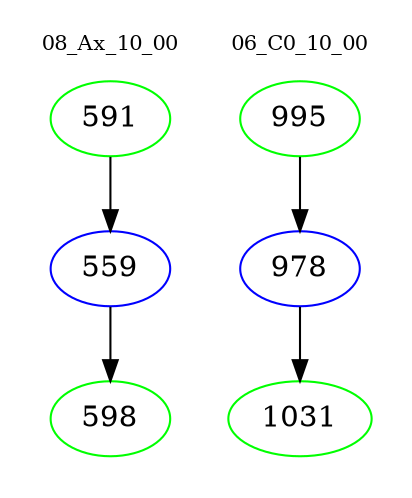 digraph{
subgraph cluster_0 {
color = white
label = "08_Ax_10_00";
fontsize=10;
T0_591 [label="591", color="green"]
T0_591 -> T0_559 [color="black"]
T0_559 [label="559", color="blue"]
T0_559 -> T0_598 [color="black"]
T0_598 [label="598", color="green"]
}
subgraph cluster_1 {
color = white
label = "06_C0_10_00";
fontsize=10;
T1_995 [label="995", color="green"]
T1_995 -> T1_978 [color="black"]
T1_978 [label="978", color="blue"]
T1_978 -> T1_1031 [color="black"]
T1_1031 [label="1031", color="green"]
}
}
